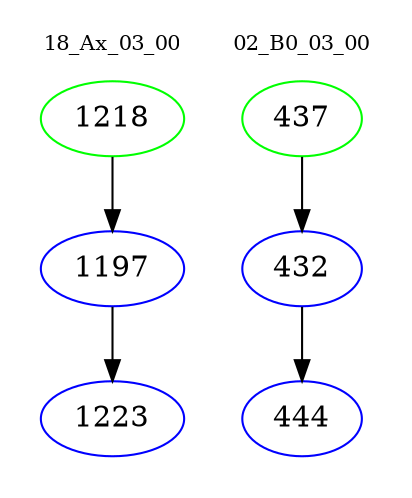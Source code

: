 digraph{
subgraph cluster_0 {
color = white
label = "18_Ax_03_00";
fontsize=10;
T0_1218 [label="1218", color="green"]
T0_1218 -> T0_1197 [color="black"]
T0_1197 [label="1197", color="blue"]
T0_1197 -> T0_1223 [color="black"]
T0_1223 [label="1223", color="blue"]
}
subgraph cluster_1 {
color = white
label = "02_B0_03_00";
fontsize=10;
T1_437 [label="437", color="green"]
T1_437 -> T1_432 [color="black"]
T1_432 [label="432", color="blue"]
T1_432 -> T1_444 [color="black"]
T1_444 [label="444", color="blue"]
}
}

